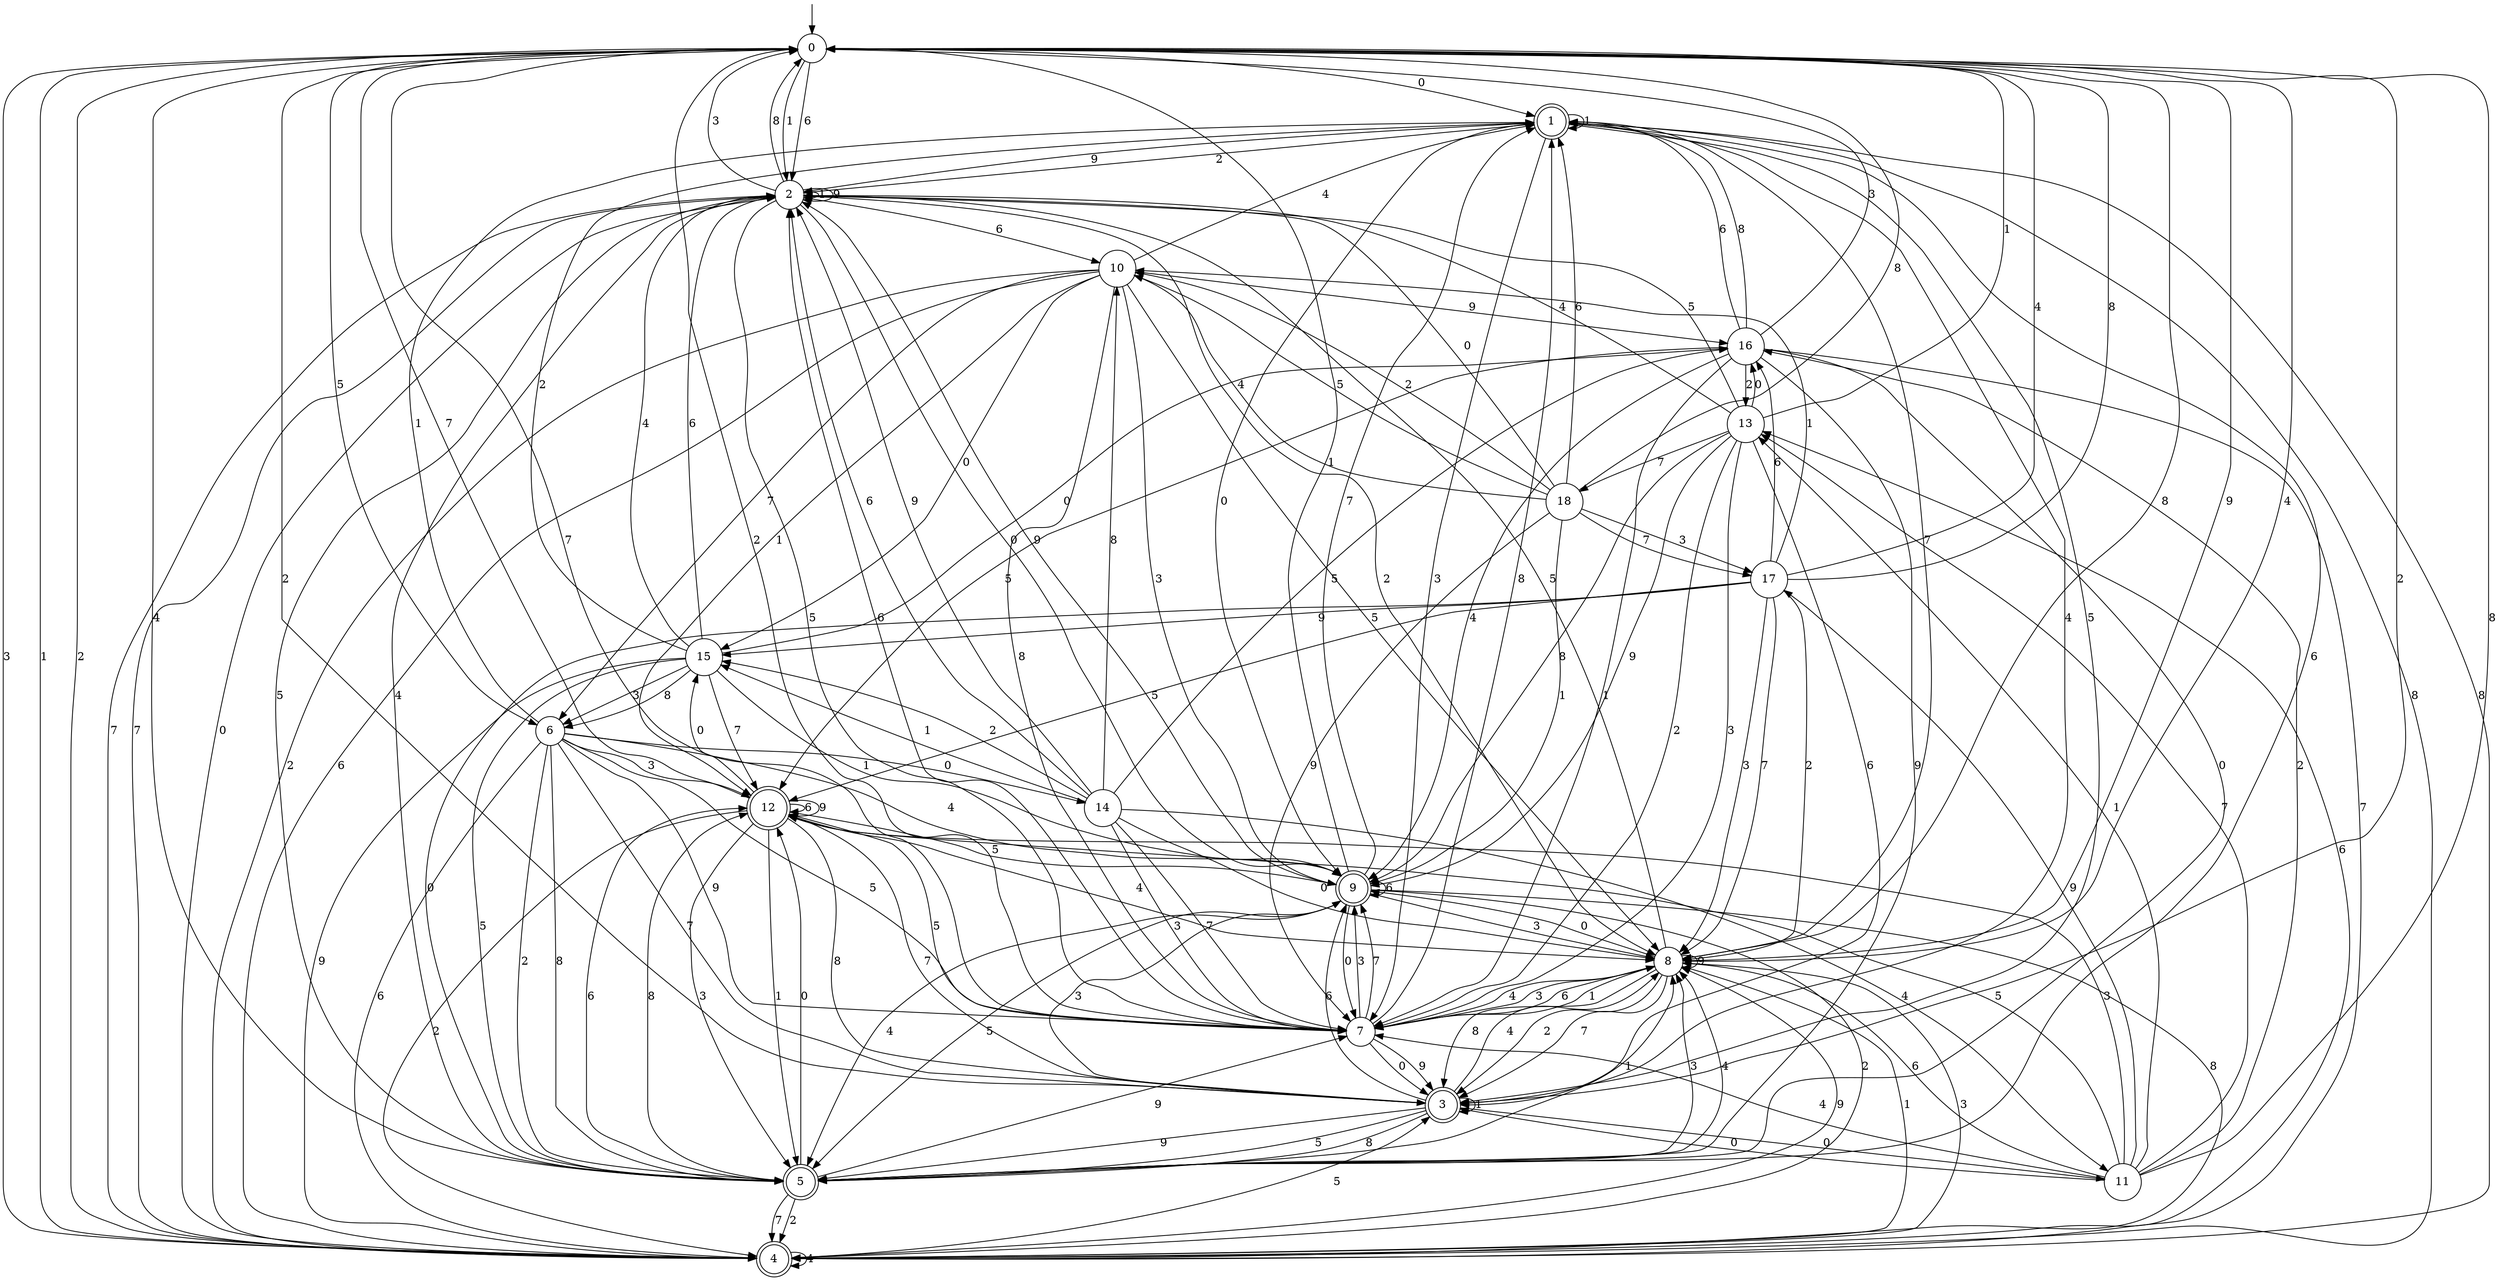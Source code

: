 digraph g {

	s0 [shape="circle" label="0"];
	s1 [shape="doublecircle" label="1"];
	s2 [shape="circle" label="2"];
	s3 [shape="doublecircle" label="3"];
	s4 [shape="doublecircle" label="4"];
	s5 [shape="doublecircle" label="5"];
	s6 [shape="circle" label="6"];
	s7 [shape="circle" label="7"];
	s8 [shape="circle" label="8"];
	s9 [shape="doublecircle" label="9"];
	s10 [shape="circle" label="10"];
	s11 [shape="circle" label="11"];
	s12 [shape="doublecircle" label="12"];
	s13 [shape="circle" label="13"];
	s14 [shape="circle" label="14"];
	s15 [shape="circle" label="15"];
	s16 [shape="circle" label="16"];
	s17 [shape="circle" label="17"];
	s18 [shape="circle" label="18"];
	s0 -> s1 [label="0"];
	s0 -> s2 [label="1"];
	s0 -> s3 [label="2"];
	s0 -> s4 [label="3"];
	s0 -> s5 [label="4"];
	s0 -> s6 [label="5"];
	s0 -> s2 [label="6"];
	s0 -> s7 [label="7"];
	s0 -> s8 [label="8"];
	s0 -> s8 [label="9"];
	s1 -> s9 [label="0"];
	s1 -> s1 [label="1"];
	s1 -> s2 [label="2"];
	s1 -> s7 [label="3"];
	s1 -> s3 [label="4"];
	s1 -> s3 [label="5"];
	s1 -> s5 [label="6"];
	s1 -> s8 [label="7"];
	s1 -> s4 [label="8"];
	s1 -> s2 [label="9"];
	s2 -> s9 [label="0"];
	s2 -> s2 [label="1"];
	s2 -> s8 [label="2"];
	s2 -> s0 [label="3"];
	s2 -> s5 [label="4"];
	s2 -> s7 [label="5"];
	s2 -> s10 [label="6"];
	s2 -> s4 [label="7"];
	s2 -> s0 [label="8"];
	s2 -> s2 [label="9"];
	s3 -> s11 [label="0"];
	s3 -> s3 [label="1"];
	s3 -> s0 [label="2"];
	s3 -> s9 [label="3"];
	s3 -> s8 [label="4"];
	s3 -> s5 [label="5"];
	s3 -> s9 [label="6"];
	s3 -> s12 [label="7"];
	s3 -> s5 [label="8"];
	s3 -> s5 [label="9"];
	s4 -> s2 [label="0"];
	s4 -> s0 [label="1"];
	s4 -> s0 [label="2"];
	s4 -> s8 [label="3"];
	s4 -> s4 [label="4"];
	s4 -> s3 [label="5"];
	s4 -> s13 [label="6"];
	s4 -> s2 [label="7"];
	s4 -> s1 [label="8"];
	s4 -> s8 [label="9"];
	s5 -> s12 [label="0"];
	s5 -> s8 [label="1"];
	s5 -> s4 [label="2"];
	s5 -> s8 [label="3"];
	s5 -> s8 [label="4"];
	s5 -> s2 [label="5"];
	s5 -> s12 [label="6"];
	s5 -> s4 [label="7"];
	s5 -> s12 [label="8"];
	s5 -> s7 [label="9"];
	s6 -> s14 [label="0"];
	s6 -> s1 [label="1"];
	s6 -> s5 [label="2"];
	s6 -> s12 [label="3"];
	s6 -> s9 [label="4"];
	s6 -> s7 [label="5"];
	s6 -> s4 [label="6"];
	s6 -> s3 [label="7"];
	s6 -> s5 [label="8"];
	s6 -> s7 [label="9"];
	s7 -> s3 [label="0"];
	s7 -> s8 [label="1"];
	s7 -> s0 [label="2"];
	s7 -> s9 [label="3"];
	s7 -> s8 [label="4"];
	s7 -> s12 [label="5"];
	s7 -> s2 [label="6"];
	s7 -> s9 [label="7"];
	s7 -> s1 [label="8"];
	s7 -> s3 [label="9"];
	s8 -> s9 [label="0"];
	s8 -> s4 [label="1"];
	s8 -> s3 [label="2"];
	s8 -> s7 [label="3"];
	s8 -> s0 [label="4"];
	s8 -> s2 [label="5"];
	s8 -> s7 [label="6"];
	s8 -> s3 [label="7"];
	s8 -> s3 [label="8"];
	s8 -> s8 [label="9"];
	s9 -> s7 [label="0"];
	s9 -> s0 [label="1"];
	s9 -> s4 [label="2"];
	s9 -> s8 [label="3"];
	s9 -> s5 [label="4"];
	s9 -> s5 [label="5"];
	s9 -> s9 [label="6"];
	s9 -> s1 [label="7"];
	s9 -> s4 [label="8"];
	s9 -> s2 [label="9"];
	s10 -> s15 [label="0"];
	s10 -> s12 [label="1"];
	s10 -> s4 [label="2"];
	s10 -> s9 [label="3"];
	s10 -> s1 [label="4"];
	s10 -> s8 [label="5"];
	s10 -> s4 [label="6"];
	s10 -> s6 [label="7"];
	s10 -> s7 [label="8"];
	s10 -> s16 [label="9"];
	s11 -> s3 [label="0"];
	s11 -> s13 [label="1"];
	s11 -> s16 [label="2"];
	s11 -> s12 [label="3"];
	s11 -> s7 [label="4"];
	s11 -> s12 [label="5"];
	s11 -> s8 [label="6"];
	s11 -> s13 [label="7"];
	s11 -> s0 [label="8"];
	s11 -> s17 [label="9"];
	s12 -> s15 [label="0"];
	s12 -> s5 [label="1"];
	s12 -> s4 [label="2"];
	s12 -> s5 [label="3"];
	s12 -> s8 [label="4"];
	s12 -> s9 [label="5"];
	s12 -> s12 [label="6"];
	s12 -> s0 [label="7"];
	s12 -> s3 [label="8"];
	s12 -> s12 [label="9"];
	s13 -> s16 [label="0"];
	s13 -> s0 [label="1"];
	s13 -> s7 [label="2"];
	s13 -> s7 [label="3"];
	s13 -> s2 [label="4"];
	s13 -> s2 [label="5"];
	s13 -> s3 [label="6"];
	s13 -> s18 [label="7"];
	s13 -> s9 [label="8"];
	s13 -> s9 [label="9"];
	s14 -> s8 [label="0"];
	s14 -> s15 [label="1"];
	s14 -> s15 [label="2"];
	s14 -> s7 [label="3"];
	s14 -> s11 [label="4"];
	s14 -> s16 [label="5"];
	s14 -> s2 [label="6"];
	s14 -> s7 [label="7"];
	s14 -> s10 [label="8"];
	s14 -> s2 [label="9"];
	s15 -> s16 [label="0"];
	s15 -> s9 [label="1"];
	s15 -> s1 [label="2"];
	s15 -> s6 [label="3"];
	s15 -> s2 [label="4"];
	s15 -> s5 [label="5"];
	s15 -> s2 [label="6"];
	s15 -> s12 [label="7"];
	s15 -> s6 [label="8"];
	s15 -> s4 [label="9"];
	s16 -> s5 [label="0"];
	s16 -> s7 [label="1"];
	s16 -> s13 [label="2"];
	s16 -> s0 [label="3"];
	s16 -> s9 [label="4"];
	s16 -> s12 [label="5"];
	s16 -> s1 [label="6"];
	s16 -> s4 [label="7"];
	s16 -> s1 [label="8"];
	s16 -> s5 [label="9"];
	s17 -> s5 [label="0"];
	s17 -> s10 [label="1"];
	s17 -> s8 [label="2"];
	s17 -> s8 [label="3"];
	s17 -> s0 [label="4"];
	s17 -> s12 [label="5"];
	s17 -> s16 [label="6"];
	s17 -> s8 [label="7"];
	s17 -> s0 [label="8"];
	s17 -> s15 [label="9"];
	s18 -> s2 [label="0"];
	s18 -> s9 [label="1"];
	s18 -> s10 [label="2"];
	s18 -> s17 [label="3"];
	s18 -> s10 [label="4"];
	s18 -> s10 [label="5"];
	s18 -> s1 [label="6"];
	s18 -> s17 [label="7"];
	s18 -> s0 [label="8"];
	s18 -> s7 [label="9"];

__start0 [label="" shape="none" width="0" height="0"];
__start0 -> s0;

}
